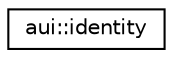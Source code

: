 digraph "Graphical Class Hierarchy"
{
 // LATEX_PDF_SIZE
  edge [fontname="Helvetica",fontsize="10",labelfontname="Helvetica",labelfontsize="10"];
  node [fontname="Helvetica",fontsize="10",shape=record];
  rankdir="LR";
  Node0 [label="aui::identity",height=0.2,width=0.4,color="black", fillcolor="white", style="filled",URL="$structaui_1_1identity.html",tooltip="Function object type whose operator() returns its argument unchanged."];
}
